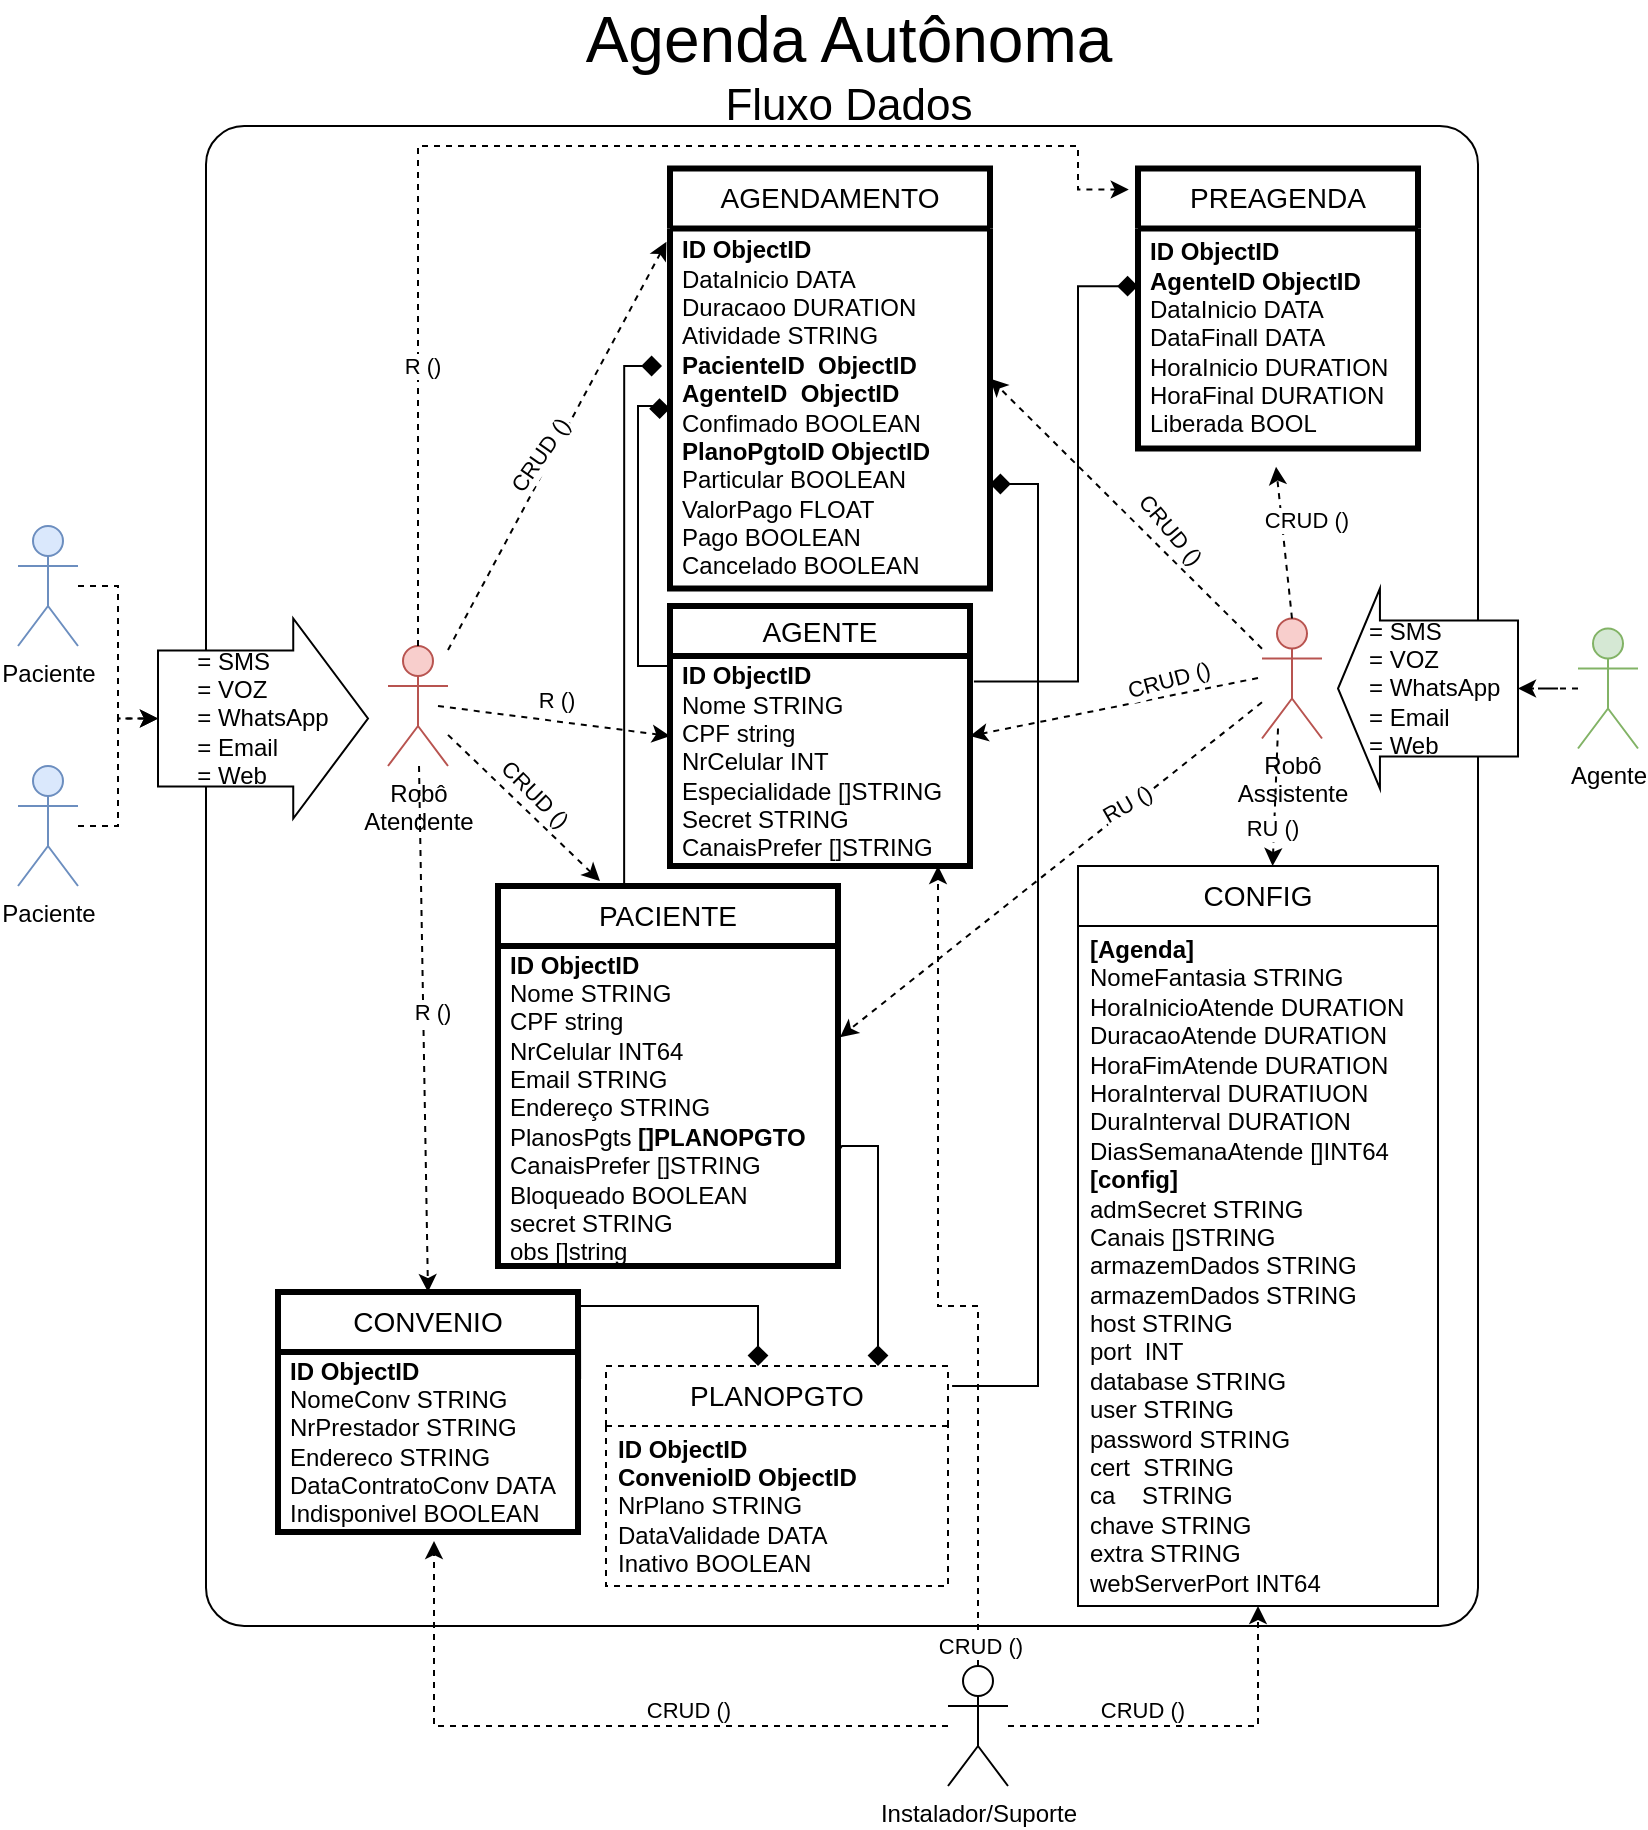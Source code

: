 <mxfile version="22.1.21" type="github" pages="2">
  <diagram name="Página-1" id="RvI4aXW_b_MmsLsYXffE">
    <mxGraphModel dx="954" dy="1819" grid="1" gridSize="10" guides="1" tooltips="1" connect="1" arrows="1" fold="1" page="1" pageScale="1" pageWidth="827" pageHeight="1169" math="0" shadow="0">
      <root>
        <mxCell id="0" />
        <mxCell id="1" parent="0" />
        <mxCell id="ttyMI5n3wmWFBCh5jmVv-16" value="" style="rounded=1;whiteSpace=wrap;html=1;arcSize=3;" parent="1" vertex="1">
          <mxGeometry x="104" y="-130" width="636" height="750" as="geometry" />
        </mxCell>
        <mxCell id="ttyMI5n3wmWFBCh5jmVv-18" style="edgeStyle=orthogonalEdgeStyle;rounded=0;orthogonalLoop=1;jettySize=auto;html=1;entryX=0;entryY=0.5;entryDx=0;entryDy=0;entryPerimeter=0;dashed=1;" parent="1" source="ttyMI5n3wmWFBCh5jmVv-1" target="ttyMI5n3wmWFBCh5jmVv-32" edge="1">
          <mxGeometry relative="1" as="geometry" />
        </mxCell>
        <mxCell id="ttyMI5n3wmWFBCh5jmVv-1" value="Paciente" style="shape=umlActor;verticalLabelPosition=bottom;verticalAlign=top;html=1;outlineConnect=0;fillColor=#dae8fc;strokeColor=#6c8ebf;" parent="1" vertex="1">
          <mxGeometry x="10" y="70" width="30" height="60" as="geometry" />
        </mxCell>
        <mxCell id="ttyMI5n3wmWFBCh5jmVv-40" style="edgeStyle=orthogonalEdgeStyle;rounded=0;orthogonalLoop=1;jettySize=auto;html=1;entryX=0;entryY=0.5;entryDx=0;entryDy=0;entryPerimeter=0;dashed=1;" parent="1" source="ttyMI5n3wmWFBCh5jmVv-2" target="ttyMI5n3wmWFBCh5jmVv-43" edge="1">
          <mxGeometry relative="1" as="geometry" />
        </mxCell>
        <mxCell id="ttyMI5n3wmWFBCh5jmVv-2" value="Agente" style="shape=umlActor;verticalLabelPosition=bottom;verticalAlign=top;html=1;outlineConnect=0;fillColor=#d5e8d4;strokeColor=#82b366;" parent="1" vertex="1">
          <mxGeometry x="790" y="121.25" width="30" height="60" as="geometry" />
        </mxCell>
        <mxCell id="ttyMI5n3wmWFBCh5jmVv-5" value="Paciente" style="shape=umlActor;verticalLabelPosition=bottom;verticalAlign=top;html=1;outlineConnect=0;fillColor=#dae8fc;strokeColor=#6c8ebf;" parent="1" vertex="1">
          <mxGeometry x="10" y="190" width="30" height="60" as="geometry" />
        </mxCell>
        <mxCell id="ttyMI5n3wmWFBCh5jmVv-20" value="" style="endArrow=classic;html=1;rounded=0;entryX=-0.011;entryY=0.037;entryDx=0;entryDy=0;dashed=1;entryPerimeter=0;" parent="1" source="ttyMI5n3wmWFBCh5jmVv-30" target="ttyMI5n3wmWFBCh5jmVv-13" edge="1">
          <mxGeometry width="50" height="50" relative="1" as="geometry">
            <mxPoint x="290" y="150" as="sourcePoint" />
            <mxPoint x="210" y="110" as="targetPoint" />
          </mxGeometry>
        </mxCell>
        <mxCell id="ttyMI5n3wmWFBCh5jmVv-21" value="CRUD ()" style="edgeLabel;html=1;align=center;verticalAlign=middle;resizable=0;points=[];rotation=-55;" parent="ttyMI5n3wmWFBCh5jmVv-20" vertex="1" connectable="0">
          <mxGeometry x="-0.265" y="2" relative="1" as="geometry">
            <mxPoint x="7" y="-21" as="offset" />
          </mxGeometry>
        </mxCell>
        <mxCell id="ttyMI5n3wmWFBCh5jmVv-23" value="&lt;font style=&quot;font-size: 14px;&quot;&gt;PACIENTE&lt;/font&gt;" style="swimlane;fontStyle=0;childLayout=stackLayout;horizontal=1;startSize=30;horizontalStack=0;resizeParent=1;resizeParentMax=0;resizeLast=0;collapsible=1;marginBottom=0;whiteSpace=wrap;html=1;strokeWidth=3;" parent="1" vertex="1">
          <mxGeometry x="250" y="250" width="170" height="190" as="geometry">
            <mxRectangle x="244" y="270" width="90" height="30" as="alternateBounds" />
          </mxGeometry>
        </mxCell>
        <mxCell id="ttyMI5n3wmWFBCh5jmVv-24" value="&lt;b style=&quot;border-color: var(--border-color);&quot;&gt;ID ObjectID&lt;br style=&quot;border-color: var(--border-color);&quot;&gt;&lt;/b&gt;Nome STRING&lt;br&gt;CPF string&lt;br&gt;NrCelular INT64&lt;br&gt;Email STRING&lt;br&gt;Endereço STRING&lt;br&gt;PlanosPgts&amp;nbsp;&lt;b&gt;[]PLANOPGTO&lt;/b&gt;&lt;br&gt;CanaisPrefer []STRING&lt;br&gt;Bloqueado BOOLEAN&lt;br&gt;secret STRING&lt;br&gt;obs []string" style="text;strokeColor=none;fillColor=none;align=left;verticalAlign=middle;spacingLeft=4;spacingRight=4;overflow=hidden;points=[[0,0.5],[1,0.5]];portConstraint=eastwest;rotatable=0;whiteSpace=wrap;html=1;" parent="ttyMI5n3wmWFBCh5jmVv-23" vertex="1">
          <mxGeometry y="30" width="170" height="160" as="geometry" />
        </mxCell>
        <mxCell id="ttyMI5n3wmWFBCh5jmVv-27" value="" style="endArrow=classic;html=1;rounded=0;entryX=0.3;entryY=-0.013;entryDx=0;entryDy=0;dashed=1;entryPerimeter=0;" parent="1" source="ttyMI5n3wmWFBCh5jmVv-30" target="ttyMI5n3wmWFBCh5jmVv-23" edge="1">
          <mxGeometry width="50" height="50" relative="1" as="geometry">
            <mxPoint x="290" y="160" as="sourcePoint" />
            <mxPoint x="364" y="115" as="targetPoint" />
          </mxGeometry>
        </mxCell>
        <mxCell id="ttyMI5n3wmWFBCh5jmVv-28" value="CRUD ()" style="edgeLabel;html=1;align=center;verticalAlign=middle;resizable=0;points=[];rotation=45;fontSize=11;" parent="ttyMI5n3wmWFBCh5jmVv-27" vertex="1" connectable="0">
          <mxGeometry x="-0.265" y="2" relative="1" as="geometry">
            <mxPoint x="14" y="4" as="offset" />
          </mxGeometry>
        </mxCell>
        <mxCell id="ttyMI5n3wmWFBCh5jmVv-57" style="edgeStyle=orthogonalEdgeStyle;rounded=0;orthogonalLoop=1;jettySize=auto;html=1;entryX=0.5;entryY=1;entryDx=0;entryDy=0;dashed=1;" parent="1" source="ttyMI5n3wmWFBCh5jmVv-29" target="ttyMI5n3wmWFBCh5jmVv-53" edge="1">
          <mxGeometry relative="1" as="geometry" />
        </mxCell>
        <mxCell id="OqHoCiCi8qd6q0KAxtsT-16" value="CRUD ()" style="edgeLabel;html=1;align=center;verticalAlign=middle;resizable=0;points=[];" parent="ttyMI5n3wmWFBCh5jmVv-57" vertex="1" connectable="0">
          <mxGeometry x="-0.281" y="1" relative="1" as="geometry">
            <mxPoint y="-7" as="offset" />
          </mxGeometry>
        </mxCell>
        <mxCell id="ttyMI5n3wmWFBCh5jmVv-29" value="Instalador/Suporte" style="shape=umlActor;verticalLabelPosition=bottom;verticalAlign=top;html=1;outlineConnect=0;" parent="1" vertex="1">
          <mxGeometry x="475" y="640" width="30" height="60" as="geometry" />
        </mxCell>
        <mxCell id="ttyMI5n3wmWFBCh5jmVv-30" value="Robô&lt;br&gt;Atendente" style="shape=umlActor;verticalLabelPosition=bottom;verticalAlign=top;html=1;outlineConnect=0;fillColor=#f8cecc;strokeColor=#b85450;" parent="1" vertex="1">
          <mxGeometry x="195" y="130" width="30" height="60" as="geometry" />
        </mxCell>
        <mxCell id="ttyMI5n3wmWFBCh5jmVv-32" value="&lt;div style=&quot;text-align: left;&quot;&gt;&lt;span style=&quot;background-color: initial;&quot;&gt;= SMS&lt;/span&gt;&lt;/div&gt;&lt;div style=&quot;text-align: left;&quot;&gt;&lt;span style=&quot;background-color: initial;&quot;&gt;= VOZ&lt;/span&gt;&lt;/div&gt;&lt;div style=&quot;text-align: left;&quot;&gt;&lt;span style=&quot;background-color: initial;&quot;&gt;= WhatsApp&lt;/span&gt;&lt;/div&gt;&lt;div style=&quot;text-align: left;&quot;&gt;&lt;span style=&quot;background-color: initial;&quot;&gt;= Email&lt;/span&gt;&lt;/div&gt;&lt;div style=&quot;text-align: left;&quot;&gt;&lt;span style=&quot;background-color: initial;&quot;&gt;= Web&lt;/span&gt;&lt;/div&gt;" style="shape=singleArrow;whiteSpace=wrap;html=1;arrowWidth=0.68;arrowSize=0.356;" parent="1" vertex="1">
          <mxGeometry x="80" y="116.25" width="105" height="100" as="geometry" />
        </mxCell>
        <mxCell id="ttyMI5n3wmWFBCh5jmVv-33" value="&lt;font style=&quot;font-size: 14px;&quot;&gt;AGENTE&lt;/font&gt;" style="swimlane;fontStyle=0;childLayout=stackLayout;horizontal=1;startSize=25;horizontalStack=0;resizeParent=1;resizeParentMax=0;resizeLast=0;collapsible=1;marginBottom=0;whiteSpace=wrap;html=1;strokeWidth=3;" parent="1" vertex="1">
          <mxGeometry x="336" y="110" width="150" height="130" as="geometry">
            <mxRectangle x="350" y="95" width="80" height="30" as="alternateBounds" />
          </mxGeometry>
        </mxCell>
        <mxCell id="ttyMI5n3wmWFBCh5jmVv-34" value="&lt;b style=&quot;border-color: var(--border-color);&quot;&gt;ID ObjectID&lt;br style=&quot;border-color: var(--border-color);&quot;&gt;&lt;/b&gt;Nome STRING&lt;br&gt;CPF string&lt;br&gt;NrCelular INT&lt;br&gt;Especialidade []STRING&lt;br&gt;Secret STRING&lt;br&gt;CanaisPrefer []STRING" style="text;strokeColor=none;fillColor=none;align=left;verticalAlign=middle;spacingLeft=4;spacingRight=4;overflow=hidden;points=[[0,0.5],[1,0.5]];portConstraint=eastwest;rotatable=0;whiteSpace=wrap;html=1;strokeWidth=3;" parent="ttyMI5n3wmWFBCh5jmVv-33" vertex="1">
          <mxGeometry y="25" width="150" height="105" as="geometry" />
        </mxCell>
        <mxCell id="ttyMI5n3wmWFBCh5jmVv-39" value="Robô&lt;br&gt;Assistente" style="shape=umlActor;verticalLabelPosition=bottom;verticalAlign=top;html=1;outlineConnect=0;fillColor=#f8cecc;strokeColor=#b85450;" parent="1" vertex="1">
          <mxGeometry x="632" y="116.25" width="30" height="60" as="geometry" />
        </mxCell>
        <mxCell id="ttyMI5n3wmWFBCh5jmVv-43" value="&lt;div style=&quot;border-color: var(--border-color); text-align: left;&quot;&gt;&amp;nbsp; = SMS&lt;/div&gt;&lt;div style=&quot;border-color: var(--border-color); text-align: left;&quot;&gt;&lt;span style=&quot;border-color: var(--border-color); background-color: initial;&quot;&gt;&amp;nbsp; = VOZ&lt;/span&gt;&lt;/div&gt;&lt;div style=&quot;border-color: var(--border-color); text-align: left;&quot;&gt;&lt;span style=&quot;border-color: var(--border-color); background-color: initial;&quot;&gt;&amp;nbsp; = WhatsApp&lt;/span&gt;&lt;/div&gt;&lt;div style=&quot;border-color: var(--border-color); text-align: left;&quot;&gt;&lt;span style=&quot;border-color: var(--border-color); background-color: initial;&quot;&gt;&amp;nbsp; = Email&lt;/span&gt;&lt;/div&gt;&lt;div style=&quot;border-color: var(--border-color); text-align: left;&quot;&gt;&lt;span style=&quot;border-color: var(--border-color); background-color: initial;&quot;&gt;&amp;nbsp; = Web&lt;/span&gt;&lt;/div&gt;" style="shape=singleArrow;direction=west;whiteSpace=wrap;html=1;arrowWidth=0.68;arrowSize=0.233;" parent="1" vertex="1">
          <mxGeometry x="670" y="101.25" width="90" height="100" as="geometry" />
        </mxCell>
        <mxCell id="ttyMI5n3wmWFBCh5jmVv-45" value="" style="endArrow=classic;html=1;rounded=0;entryX=0;entryY=0.5;entryDx=0;entryDy=0;dashed=1;" parent="1" target="ttyMI5n3wmWFBCh5jmVv-33" edge="1">
          <mxGeometry width="50" height="50" relative="1" as="geometry">
            <mxPoint x="220" y="160" as="sourcePoint" />
            <mxPoint x="425" y="155" as="targetPoint" />
          </mxGeometry>
        </mxCell>
        <mxCell id="ttyMI5n3wmWFBCh5jmVv-46" value="R ()" style="edgeLabel;html=1;align=center;verticalAlign=middle;resizable=0;points=[];rotation=0;" parent="ttyMI5n3wmWFBCh5jmVv-45" vertex="1" connectable="0">
          <mxGeometry x="-0.265" y="2" relative="1" as="geometry">
            <mxPoint x="16" y="-7" as="offset" />
          </mxGeometry>
        </mxCell>
        <mxCell id="ttyMI5n3wmWFBCh5jmVv-47" value="" style="endArrow=classic;html=1;rounded=0;dashed=1;entryX=1.006;entryY=0.285;entryDx=0;entryDy=0;entryPerimeter=0;" parent="1" source="ttyMI5n3wmWFBCh5jmVv-39" target="ttyMI5n3wmWFBCh5jmVv-24" edge="1">
          <mxGeometry width="50" height="50" relative="1" as="geometry">
            <mxPoint x="260" y="155" as="sourcePoint" />
            <mxPoint x="690" y="520" as="targetPoint" />
          </mxGeometry>
        </mxCell>
        <mxCell id="ttyMI5n3wmWFBCh5jmVv-63" value="RU ()" style="edgeLabel;html=1;align=center;verticalAlign=middle;resizable=0;points=[];rotation=-30;" parent="ttyMI5n3wmWFBCh5jmVv-47" vertex="1" connectable="0">
          <mxGeometry x="0.331" y="1" relative="1" as="geometry">
            <mxPoint x="72" y="-62" as="offset" />
          </mxGeometry>
        </mxCell>
        <mxCell id="ttyMI5n3wmWFBCh5jmVv-49" value="" style="endArrow=classic;html=1;rounded=0;entryX=1;entryY=0.5;entryDx=0;entryDy=0;dashed=1;" parent="1" target="ttyMI5n3wmWFBCh5jmVv-33" edge="1">
          <mxGeometry width="50" height="50" relative="1" as="geometry">
            <mxPoint x="630" y="146" as="sourcePoint" />
            <mxPoint x="515" y="155" as="targetPoint" />
          </mxGeometry>
        </mxCell>
        <mxCell id="ttyMI5n3wmWFBCh5jmVv-50" value="&lt;font style=&quot;font-size: 11px;&quot;&gt;CRUD ()&lt;/font&gt;" style="edgeLabel;html=1;align=center;verticalAlign=middle;resizable=0;points=[];rotation=-15;" parent="ttyMI5n3wmWFBCh5jmVv-49" vertex="1" connectable="0">
          <mxGeometry x="-0.265" y="2" relative="1" as="geometry">
            <mxPoint x="7" y="-12" as="offset" />
          </mxGeometry>
        </mxCell>
        <mxCell id="ttyMI5n3wmWFBCh5jmVv-51" value="" style="endArrow=classic;html=1;rounded=0;entryX=1;entryY=0.5;entryDx=0;entryDy=0;dashed=1;" parent="1" source="ttyMI5n3wmWFBCh5jmVv-39" target="ttyMI5n3wmWFBCh5jmVv-12" edge="1">
          <mxGeometry width="50" height="50" relative="1" as="geometry">
            <mxPoint x="260" y="150" as="sourcePoint" />
            <mxPoint x="410" y="95" as="targetPoint" />
          </mxGeometry>
        </mxCell>
        <mxCell id="ttyMI5n3wmWFBCh5jmVv-52" value="CRUD ()" style="edgeLabel;html=1;align=center;verticalAlign=middle;resizable=0;points=[];rotation=50;" parent="ttyMI5n3wmWFBCh5jmVv-51" vertex="1" connectable="0">
          <mxGeometry x="-0.265" y="2" relative="1" as="geometry">
            <mxPoint x="5" y="-12" as="offset" />
          </mxGeometry>
        </mxCell>
        <mxCell id="ttyMI5n3wmWFBCh5jmVv-53" value="&lt;font style=&quot;font-size: 14px;&quot;&gt;CONFIG&lt;/font&gt;" style="swimlane;fontStyle=0;childLayout=stackLayout;horizontal=1;startSize=30;horizontalStack=0;resizeParent=1;resizeParentMax=0;resizeLast=0;collapsible=1;marginBottom=0;whiteSpace=wrap;html=1;" parent="1" vertex="1">
          <mxGeometry x="540" y="240" width="180" height="370" as="geometry">
            <mxRectangle x="520" y="250" width="140" height="30" as="alternateBounds" />
          </mxGeometry>
        </mxCell>
        <mxCell id="ttyMI5n3wmWFBCh5jmVv-54" value="&lt;b&gt;[Agenda]&lt;br&gt;&lt;/b&gt;NomeFantasia STRING&lt;br&gt;HoraInicioAtende DURATION&lt;br&gt;DuracaoAtende DURATION&lt;br&gt;HoraFimAtende DURATION&lt;br&gt;HoraInterval DURATIUON&lt;br&gt;DuraInterval DURATION&lt;br&gt;DiasSemanaAtende []INT64&lt;br&gt;&lt;b&gt;[config]&lt;br&gt;&lt;/b&gt;admSecret STRING&lt;br&gt;Canais []STRING&lt;br&gt;armazemDados STRING&lt;br&gt;&lt;div&gt;armazemDados STRING&lt;/div&gt;&lt;div&gt;host STRING&lt;/div&gt;&lt;div&gt;port&amp;nbsp; INT&lt;/div&gt;&lt;div&gt;database STRING&lt;/div&gt;&lt;div&gt;user STRING&lt;/div&gt;&lt;div&gt;password STRING&lt;/div&gt;&lt;div&gt;cert&amp;nbsp; STRING&lt;/div&gt;&lt;div&gt;ca&amp;nbsp; &amp;nbsp; STRING&lt;/div&gt;&lt;div&gt;chave STRING&lt;/div&gt;&lt;div&gt;extra STRING&lt;/div&gt;&lt;div&gt;webServerPort INT64&lt;/div&gt;" style="text;strokeColor=none;fillColor=none;align=left;verticalAlign=middle;spacingLeft=4;spacingRight=4;overflow=hidden;points=[[0,0.5],[1,0.5]];portConstraint=eastwest;rotatable=0;whiteSpace=wrap;html=1;" parent="ttyMI5n3wmWFBCh5jmVv-53" vertex="1">
          <mxGeometry y="30" width="180" height="340" as="geometry" />
        </mxCell>
        <mxCell id="ttyMI5n3wmWFBCh5jmVv-68" style="edgeStyle=orthogonalEdgeStyle;rounded=0;orthogonalLoop=1;jettySize=auto;html=1;entryX=0;entryY=0.5;entryDx=0;entryDy=0;entryPerimeter=0;dashed=1;" parent="1" source="ttyMI5n3wmWFBCh5jmVv-5" target="ttyMI5n3wmWFBCh5jmVv-32" edge="1">
          <mxGeometry relative="1" as="geometry" />
        </mxCell>
        <mxCell id="ttyMI5n3wmWFBCh5jmVv-79" value="&lt;font style=&quot;font-size: 14px;&quot;&gt;PLANOPGTO&lt;/font&gt;" style="swimlane;fontStyle=0;childLayout=stackLayout;horizontal=1;startSize=30;horizontalStack=0;resizeParent=1;resizeParentMax=0;resizeLast=0;collapsible=1;marginBottom=0;whiteSpace=wrap;html=1;dashed=1;" parent="1" vertex="1">
          <mxGeometry x="304" y="490" width="171" height="110" as="geometry">
            <mxRectangle x="110" y="320" width="120" height="30" as="alternateBounds" />
          </mxGeometry>
        </mxCell>
        <mxCell id="ttyMI5n3wmWFBCh5jmVv-80" value="&lt;b style=&quot;border-color: var(--border-color);&quot;&gt;ID ObjectID&lt;br style=&quot;border-color: var(--border-color);&quot;&gt;&lt;/b&gt;&lt;b&gt;ConvenioID&amp;nbsp;&lt;/b&gt;&lt;b style=&quot;border-color: var(--border-color);&quot;&gt;ObjectID&lt;/b&gt;&lt;b&gt;&lt;br&gt;&lt;/b&gt;NrPlano STRING&lt;br&gt;DataValidade DATA&lt;br&gt;Inativo BOOLEAN" style="text;strokeColor=none;fillColor=none;align=left;verticalAlign=middle;spacingLeft=4;spacingRight=4;overflow=hidden;points=[[0,0.5],[1,0.5]];portConstraint=eastwest;rotatable=0;whiteSpace=wrap;html=1;" parent="ttyMI5n3wmWFBCh5jmVv-79" vertex="1">
          <mxGeometry y="30" width="171" height="80" as="geometry" />
        </mxCell>
        <mxCell id="ttyMI5n3wmWFBCh5jmVv-88" style="edgeStyle=orthogonalEdgeStyle;rounded=0;orthogonalLoop=1;jettySize=auto;html=1;endArrow=none;endFill=0;endSize=8;startArrow=diamond;startFill=1;startSize=8;exitX=0;exitY=0.5;exitDx=0;exitDy=0;" parent="1" source="ttyMI5n3wmWFBCh5jmVv-13" target="ttyMI5n3wmWFBCh5jmVv-33" edge="1">
          <mxGeometry relative="1" as="geometry">
            <Array as="points">
              <mxPoint x="330" y="11" />
              <mxPoint x="330" y="10" />
              <mxPoint x="320" y="10" />
              <mxPoint x="320" y="140" />
            </Array>
            <mxPoint x="330" as="sourcePoint" />
          </mxGeometry>
        </mxCell>
        <mxCell id="ttyMI5n3wmWFBCh5jmVv-96" style="edgeStyle=orthogonalEdgeStyle;rounded=0;orthogonalLoop=1;jettySize=auto;html=1;dashed=1;exitX=0.5;exitY=0;exitDx=0;exitDy=0;exitPerimeter=0;" parent="1" source="ttyMI5n3wmWFBCh5jmVv-29" edge="1">
          <mxGeometry relative="1" as="geometry">
            <mxPoint x="470" y="240" as="targetPoint" />
            <Array as="points">
              <mxPoint x="490" y="640" />
              <mxPoint x="490" y="460" />
              <mxPoint x="470" y="460" />
            </Array>
          </mxGeometry>
        </mxCell>
        <mxCell id="ttyMI5n3wmWFBCh5jmVv-97" value="CRUD ()" style="edgeLabel;html=1;align=center;verticalAlign=middle;resizable=0;points=[];" parent="ttyMI5n3wmWFBCh5jmVv-96" vertex="1" connectable="0">
          <mxGeometry x="-0.811" y="-2" relative="1" as="geometry">
            <mxPoint x="-1" y="29" as="offset" />
          </mxGeometry>
        </mxCell>
        <mxCell id="ttyMI5n3wmWFBCh5jmVv-98" value="&lt;font style=&quot;&quot;&gt;&lt;span style=&quot;font-size: 32px;&quot;&gt;Agenda Autônoma&lt;/span&gt;&lt;br&gt;&lt;font style=&quot;font-size: 22px;&quot;&gt;Fluxo Dados&lt;/font&gt;&lt;br&gt;&lt;/font&gt;" style="text;html=1;strokeColor=none;fillColor=none;align=center;verticalAlign=middle;whiteSpace=wrap;rounded=0;" parent="1" vertex="1">
          <mxGeometry x="277.5" y="-190" width="295" height="60" as="geometry" />
        </mxCell>
        <mxCell id="oHQgxO5rTHqYBSSi9ZZQ-2" style="edgeStyle=orthogonalEdgeStyle;rounded=0;orthogonalLoop=1;jettySize=auto;html=1;endArrow=none;endFill=0;endSize=8;startSize=8;startArrow=diamond;startFill=1;entryX=0.371;entryY=0;entryDx=0;entryDy=0;entryPerimeter=0;exitX=-0.025;exitY=0.382;exitDx=0;exitDy=0;exitPerimeter=0;" parent="1" source="ttyMI5n3wmWFBCh5jmVv-13" target="ttyMI5n3wmWFBCh5jmVv-23" edge="1">
          <mxGeometry relative="1" as="geometry">
            <mxPoint x="344" as="sourcePoint" />
            <mxPoint x="310" y="240" as="targetPoint" />
            <Array as="points">
              <mxPoint x="313" y="-10" />
            </Array>
          </mxGeometry>
        </mxCell>
        <mxCell id="oHQgxO5rTHqYBSSi9ZZQ-5" value="" style="endArrow=classic;html=1;rounded=0;dashed=1;exitX=0.267;exitY=0.917;exitDx=0;exitDy=0;exitPerimeter=0;" parent="1" source="ttyMI5n3wmWFBCh5jmVv-39" target="ttyMI5n3wmWFBCh5jmVv-53" edge="1">
          <mxGeometry width="50" height="50" relative="1" as="geometry">
            <mxPoint x="642" y="165" as="sourcePoint" />
            <mxPoint x="419" y="314" as="targetPoint" />
          </mxGeometry>
        </mxCell>
        <mxCell id="oHQgxO5rTHqYBSSi9ZZQ-6" value="RU ()" style="edgeLabel;html=1;align=center;verticalAlign=middle;resizable=0;points=[];rotation=0;" parent="oHQgxO5rTHqYBSSi9ZZQ-5" vertex="1" connectable="0">
          <mxGeometry x="0.331" y="1" relative="1" as="geometry">
            <mxPoint x="-2" y="3" as="offset" />
          </mxGeometry>
        </mxCell>
        <mxCell id="OqHoCiCi8qd6q0KAxtsT-1" value="&lt;font style=&quot;font-size: 14px;&quot;&gt;PREAGENDA&lt;/font&gt;" style="swimlane;fontStyle=0;childLayout=stackLayout;horizontal=1;startSize=30;horizontalStack=0;resizeParent=1;resizeParentMax=0;resizeLast=0;collapsible=1;marginBottom=0;whiteSpace=wrap;html=1;strokeWidth=3;" parent="1" vertex="1">
          <mxGeometry x="570" y="-108.75" width="140" height="140" as="geometry" />
        </mxCell>
        <mxCell id="OqHoCiCi8qd6q0KAxtsT-2" value="&lt;b&gt;ID ObjectID&lt;br&gt;AgenteID&amp;nbsp;&lt;/b&gt;&lt;b style=&quot;border-color: var(--border-color);&quot;&gt;ObjectID&lt;/b&gt;&lt;b&gt;&lt;br&gt;&lt;/b&gt;DataInicio DATA&lt;br&gt;DataFinall DATA&lt;br&gt;HoraInicio DURATION&lt;br&gt;HoraFinal DURATION&lt;br&gt;Liberada BOOL" style="text;strokeColor=none;fillColor=none;align=left;verticalAlign=middle;spacingLeft=4;spacingRight=4;overflow=hidden;points=[[0,0.5],[1,0.5]];portConstraint=eastwest;rotatable=0;whiteSpace=wrap;html=1;" parent="OqHoCiCi8qd6q0KAxtsT-1" vertex="1">
          <mxGeometry y="30" width="140" height="110" as="geometry" />
        </mxCell>
        <mxCell id="OqHoCiCi8qd6q0KAxtsT-6" value="" style="endArrow=classic;html=1;rounded=0;entryX=0.493;entryY=1.083;entryDx=0;entryDy=0;dashed=1;entryPerimeter=0;exitX=0.5;exitY=0;exitDx=0;exitDy=0;exitPerimeter=0;" parent="1" source="ttyMI5n3wmWFBCh5jmVv-39" target="OqHoCiCi8qd6q0KAxtsT-2" edge="1">
          <mxGeometry width="50" height="50" relative="1" as="geometry">
            <mxPoint x="642" y="138" as="sourcePoint" />
            <mxPoint x="528" y="9" as="targetPoint" />
          </mxGeometry>
        </mxCell>
        <mxCell id="OqHoCiCi8qd6q0KAxtsT-7" value="CRUD ()" style="edgeLabel;html=1;align=center;verticalAlign=middle;resizable=0;points=[];rotation=0;" parent="OqHoCiCi8qd6q0KAxtsT-6" vertex="1" connectable="0">
          <mxGeometry x="-0.265" y="2" relative="1" as="geometry">
            <mxPoint x="12" y="-22" as="offset" />
          </mxGeometry>
        </mxCell>
        <mxCell id="OqHoCiCi8qd6q0KAxtsT-9" style="edgeStyle=orthogonalEdgeStyle;rounded=0;orthogonalLoop=1;jettySize=auto;html=1;dashed=1;entryX=-0.033;entryY=0.075;entryDx=0;entryDy=0;entryPerimeter=0;exitX=0.5;exitY=0;exitDx=0;exitDy=0;exitPerimeter=0;" parent="1" source="ttyMI5n3wmWFBCh5jmVv-30" target="OqHoCiCi8qd6q0KAxtsT-1" edge="1">
          <mxGeometry relative="1" as="geometry">
            <mxPoint x="549" y="-80" as="targetPoint" />
            <Array as="points">
              <mxPoint x="210" y="-120" />
              <mxPoint x="540" y="-120" />
              <mxPoint x="540" y="-98" />
            </Array>
          </mxGeometry>
        </mxCell>
        <mxCell id="ybUE2s-7sb414eR273xY-3" value="R ()" style="edgeLabel;html=1;align=center;verticalAlign=middle;resizable=0;points=[];" parent="OqHoCiCi8qd6q0KAxtsT-9" vertex="1" connectable="0">
          <mxGeometry x="-0.552" y="-2" relative="1" as="geometry">
            <mxPoint as="offset" />
          </mxGeometry>
        </mxCell>
        <mxCell id="OqHoCiCi8qd6q0KAxtsT-11" value="" style="endArrow=classic;html=1;rounded=0;entryX=0.5;entryY=0;entryDx=0;entryDy=0;dashed=1;" parent="1" source="ttyMI5n3wmWFBCh5jmVv-30" target="OqHoCiCi8qd6q0KAxtsT-21" edge="1">
          <mxGeometry width="50" height="50" relative="1" as="geometry">
            <mxPoint x="170" y="233" as="sourcePoint" />
            <mxPoint x="303" y="248" as="targetPoint" />
          </mxGeometry>
        </mxCell>
        <mxCell id="OqHoCiCi8qd6q0KAxtsT-12" value="R ()" style="edgeLabel;html=1;align=center;verticalAlign=middle;resizable=0;points=[];rotation=0;" parent="OqHoCiCi8qd6q0KAxtsT-11" vertex="1" connectable="0">
          <mxGeometry x="-0.265" y="2" relative="1" as="geometry">
            <mxPoint x="3" y="26" as="offset" />
          </mxGeometry>
        </mxCell>
        <mxCell id="OqHoCiCi8qd6q0KAxtsT-13" style="edgeStyle=orthogonalEdgeStyle;rounded=0;orthogonalLoop=1;jettySize=auto;html=1;entryX=0.52;entryY=1.05;entryDx=0;entryDy=0;entryPerimeter=0;dashed=1;" parent="1" source="ttyMI5n3wmWFBCh5jmVv-29" target="OqHoCiCi8qd6q0KAxtsT-22" edge="1">
          <mxGeometry relative="1" as="geometry">
            <mxPoint x="160" y="400" as="targetPoint" />
            <Array as="points">
              <mxPoint x="218" y="670" />
            </Array>
          </mxGeometry>
        </mxCell>
        <mxCell id="OqHoCiCi8qd6q0KAxtsT-14" value="CRUD ()" style="edgeLabel;html=1;align=center;verticalAlign=middle;resizable=0;points=[];" parent="OqHoCiCi8qd6q0KAxtsT-13" vertex="1" connectable="0">
          <mxGeometry x="-0.255" y="-1" relative="1" as="geometry">
            <mxPoint y="-7" as="offset" />
          </mxGeometry>
        </mxCell>
        <mxCell id="OqHoCiCi8qd6q0KAxtsT-21" value="&lt;font style=&quot;font-size: 14px;&quot;&gt;CONVENIO&lt;/font&gt;" style="swimlane;fontStyle=0;childLayout=stackLayout;horizontal=1;startSize=30;horizontalStack=0;resizeParent=1;resizeParentMax=0;resizeLast=0;collapsible=1;marginBottom=0;whiteSpace=wrap;html=1;strokeWidth=3;" parent="1" vertex="1">
          <mxGeometry x="140" y="453" width="150" height="120" as="geometry" />
        </mxCell>
        <mxCell id="OqHoCiCi8qd6q0KAxtsT-22" value="&lt;b&gt;ID ObjectID&lt;br&gt;&lt;/b&gt;NomeConv STRING&lt;br&gt;NrPrestador STRING&lt;br&gt;Endereco STRING&lt;br&gt;DataContratoConv DATA&lt;br&gt;Indisponivel BOOLEAN" style="text;strokeColor=none;fillColor=none;align=left;verticalAlign=middle;spacingLeft=4;spacingRight=4;overflow=hidden;points=[[0,0.5],[1,0.5]];portConstraint=eastwest;rotatable=0;whiteSpace=wrap;html=1;" parent="OqHoCiCi8qd6q0KAxtsT-21" vertex="1">
          <mxGeometry y="30" width="150" height="90" as="geometry" />
        </mxCell>
        <mxCell id="OqHoCiCi8qd6q0KAxtsT-30" style="edgeStyle=orthogonalEdgeStyle;rounded=0;orthogonalLoop=1;jettySize=auto;html=1;exitX=1.006;exitY=0.633;exitDx=0;exitDy=0;exitPerimeter=0;endArrow=diamond;endFill=1;endSize=8;startArrow=none;startFill=0;startSize=8;" parent="1" source="ttyMI5n3wmWFBCh5jmVv-24" target="ttyMI5n3wmWFBCh5jmVv-79" edge="1">
          <mxGeometry relative="1" as="geometry">
            <mxPoint x="225" y="360" as="targetPoint" />
            <Array as="points">
              <mxPoint x="422" y="380" />
              <mxPoint x="440" y="380" />
            </Array>
          </mxGeometry>
        </mxCell>
        <mxCell id="OqHoCiCi8qd6q0KAxtsT-31" style="edgeStyle=orthogonalEdgeStyle;rounded=0;orthogonalLoop=1;jettySize=auto;html=1;entryX=1.007;entryY=0.15;entryDx=0;entryDy=0;entryPerimeter=0;endArrow=none;endFill=0;endSize=8;startArrow=diamond;startFill=1;startSize=8;" parent="1" source="ttyMI5n3wmWFBCh5jmVv-79" target="OqHoCiCi8qd6q0KAxtsT-22" edge="1">
          <mxGeometry relative="1" as="geometry">
            <Array as="points">
              <mxPoint x="380" y="460" />
              <mxPoint x="291" y="460" />
            </Array>
          </mxGeometry>
        </mxCell>
        <mxCell id="uEIRc6HmcpmgjA7vwxGk-1" style="edgeStyle=orthogonalEdgeStyle;rounded=0;orthogonalLoop=1;jettySize=auto;html=1;entryX=1.013;entryY=0.122;entryDx=0;entryDy=0;entryPerimeter=0;endArrow=none;endFill=0;strokeWidth=1;endSize=8;startArrow=diamond;startFill=1;targetPerimeterSpacing=0;sourcePerimeterSpacing=0;startSize=8;exitX=0;exitY=0.262;exitDx=0;exitDy=0;exitPerimeter=0;" parent="1" source="OqHoCiCi8qd6q0KAxtsT-2" target="ttyMI5n3wmWFBCh5jmVv-34" edge="1">
          <mxGeometry relative="1" as="geometry">
            <Array as="points">
              <mxPoint x="540" y="-50" />
              <mxPoint x="540" y="148" />
            </Array>
            <mxPoint x="560" y="-50" as="sourcePoint" />
          </mxGeometry>
        </mxCell>
        <mxCell id="uEIRc6HmcpmgjA7vwxGk-4" style="edgeStyle=orthogonalEdgeStyle;rounded=0;orthogonalLoop=1;jettySize=auto;html=1;endSize=8;startSize=8;endArrow=diamond;endFill=1;exitX=1.012;exitY=0.091;exitDx=0;exitDy=0;exitPerimeter=0;" parent="1" source="ttyMI5n3wmWFBCh5jmVv-79" target="ttyMI5n3wmWFBCh5jmVv-13" edge="1">
          <mxGeometry relative="1" as="geometry">
            <mxPoint x="474" y="550" as="sourcePoint" />
            <Array as="points">
              <mxPoint x="520" y="500" />
              <mxPoint x="520" y="49" />
            </Array>
            <mxPoint x="500" y="49" as="targetPoint" />
          </mxGeometry>
        </mxCell>
        <mxCell id="ttyMI5n3wmWFBCh5jmVv-12" value="&lt;font style=&quot;font-size: 14px;&quot;&gt;AGENDAMENTO&lt;/font&gt;" style="swimlane;fontStyle=0;childLayout=stackLayout;horizontal=1;startSize=30;horizontalStack=0;resizeParent=1;resizeParentMax=0;resizeLast=0;collapsible=1;marginBottom=0;whiteSpace=wrap;html=1;strokeWidth=3;" parent="1" vertex="1">
          <mxGeometry x="336" y="-108.75" width="160" height="210" as="geometry">
            <mxRectangle x="340" y="-70" width="120" height="30" as="alternateBounds" />
          </mxGeometry>
        </mxCell>
        <mxCell id="ttyMI5n3wmWFBCh5jmVv-13" value="&lt;b&gt;ID ObjectID&lt;/b&gt;&lt;br&gt;DataInicio DATA&lt;br style=&quot;border-color: var(--border-color); text-align: center;&quot;&gt;&lt;span style=&quot;text-align: center;&quot;&gt;Duracaoo DURATION&lt;/span&gt;&lt;br style=&quot;border-color: var(--border-color); text-align: center;&quot;&gt;&lt;span style=&quot;text-align: center;&quot;&gt;Atividade STRING&lt;/span&gt;&lt;br style=&quot;border-color: var(--border-color); text-align: center;&quot;&gt;&lt;b&gt;PacienteID&amp;nbsp;&amp;nbsp;&lt;/b&gt;&lt;b style=&quot;border-color: var(--border-color);&quot;&gt;ObjectID&lt;/b&gt;&lt;br style=&quot;border-color: var(--border-color);&quot;&gt;&lt;span style=&quot;text-align: center;&quot;&gt;&lt;b&gt;AgenteID&amp;nbsp;&amp;nbsp;&lt;/b&gt;&lt;/span&gt;&lt;b style=&quot;border-color: var(--border-color);&quot;&gt;ObjectID&lt;/b&gt;&lt;br style=&quot;border-color: var(--border-color); text-align: center;&quot;&gt;&lt;span style=&quot;text-align: center;&quot;&gt;Confimado BOOLEAN&lt;/span&gt;&lt;br&gt;&lt;b&gt;PlanoPgtoID&amp;nbsp;&lt;/b&gt;&lt;b style=&quot;border-color: var(--border-color);&quot;&gt;ObjectID&lt;br&gt;&lt;/b&gt;Particular BOOLEAN&lt;b&gt;&lt;br&gt;&lt;/b&gt;ValorPago FLOAT&lt;br&gt;Pago BOOLEAN&lt;br&gt;Cancelado BOOLEAN&lt;span style=&quot;text-align: center;&quot;&gt;&lt;br&gt;&lt;/span&gt;" style="text;strokeColor=none;fillColor=none;align=left;verticalAlign=middle;spacingLeft=4;spacingRight=4;overflow=hidden;points=[[0,0.5],[1,0.5]];portConstraint=eastwest;rotatable=0;whiteSpace=wrap;html=1;" parent="ttyMI5n3wmWFBCh5jmVv-12" vertex="1">
          <mxGeometry y="30" width="160" height="180" as="geometry" />
        </mxCell>
      </root>
    </mxGraphModel>
  </diagram>
  <diagram id="xfZqCWUEtmpg2or-IpYE" name="Página-2">
    <mxGraphModel dx="1043" dy="1826" grid="1" gridSize="10" guides="1" tooltips="1" connect="1" arrows="1" fold="1" page="1" pageScale="1" pageWidth="827" pageHeight="1169" math="0" shadow="0">
      <root>
        <mxCell id="0" />
        <mxCell id="1" parent="0" />
        <mxCell id="DImor14-sqESv2ocuiJG-1" value="" style="rounded=1;whiteSpace=wrap;html=1;arcSize=6;" vertex="1" parent="1">
          <mxGeometry x="106" y="-90" width="620" height="420" as="geometry" />
        </mxCell>
        <mxCell id="DImor14-sqESv2ocuiJG-3" value="Paciente" style="shape=umlActor;verticalLabelPosition=bottom;verticalAlign=top;html=1;outlineConnect=0;fillColor=#dae8fc;strokeColor=#6c8ebf;" vertex="1" parent="1">
          <mxGeometry x="10" y="120" width="30" height="60" as="geometry" />
        </mxCell>
        <mxCell id="DImor14-sqESv2ocuiJG-5" value="Agente" style="shape=umlActor;verticalLabelPosition=bottom;verticalAlign=top;html=1;outlineConnect=0;fillColor=#d5e8d4;strokeColor=#82b366;" vertex="1" parent="1">
          <mxGeometry x="793" y="120" width="30" height="60" as="geometry" />
        </mxCell>
        <mxCell id="DImor14-sqESv2ocuiJG-18" value="Robô&lt;br&gt;Atendente" style="shape=umlActor;verticalLabelPosition=bottom;verticalAlign=top;html=1;outlineConnect=0;fillColor=#f8cecc;strokeColor=#b85450;" vertex="1" parent="1">
          <mxGeometry x="188" y="120" width="30" height="60" as="geometry" />
        </mxCell>
        <mxCell id="DImor14-sqESv2ocuiJG-22" value="Robô&lt;br&gt;Assistente" style="shape=umlActor;verticalLabelPosition=bottom;verticalAlign=top;html=1;outlineConnect=0;fillColor=#f8cecc;strokeColor=#b85450;" vertex="1" parent="1">
          <mxGeometry x="621" y="120" width="30" height="60" as="geometry" />
        </mxCell>
        <mxCell id="DImor14-sqESv2ocuiJG-40" value="&lt;font style=&quot;&quot;&gt;&lt;span style=&quot;font-size: 32px;&quot;&gt;Agenda Autônoma&lt;/span&gt;&lt;br&gt;&lt;font style=&quot;font-size: 22px;&quot;&gt;Mensagens&lt;/font&gt;&lt;br&gt;&lt;/font&gt;" style="text;html=1;strokeColor=none;fillColor=none;align=center;verticalAlign=middle;whiteSpace=wrap;rounded=0;" vertex="1" parent="1">
          <mxGeometry x="279.5" y="-150" width="295" height="60" as="geometry" />
        </mxCell>
        <mxCell id="KB0z8uDcS_7inC11dXq5-7" style="edgeStyle=orthogonalEdgeStyle;rounded=0;orthogonalLoop=1;jettySize=auto;html=1;" edge="1" parent="1" source="KB0z8uDcS_7inC11dXq5-3" target="DImor14-sqESv2ocuiJG-18">
          <mxGeometry relative="1" as="geometry" />
        </mxCell>
        <mxCell id="KB0z8uDcS_7inC11dXq5-10" value="LerAgenda()" style="edgeLabel;html=1;align=center;verticalAlign=middle;resizable=0;points=[];" vertex="1" connectable="0" parent="KB0z8uDcS_7inC11dXq5-7">
          <mxGeometry x="-0.082" y="-2" relative="1" as="geometry">
            <mxPoint x="-1" y="-7" as="offset" />
          </mxGeometry>
        </mxCell>
        <mxCell id="KB0z8uDcS_7inC11dXq5-9" style="edgeStyle=orthogonalEdgeStyle;rounded=0;orthogonalLoop=1;jettySize=auto;html=1;" edge="1" parent="1" source="KB0z8uDcS_7inC11dXq5-3" target="DImor14-sqESv2ocuiJG-22">
          <mxGeometry relative="1" as="geometry" />
        </mxCell>
        <mxCell id="KB0z8uDcS_7inC11dXq5-13" value="LerAgenda()" style="edgeLabel;html=1;align=center;verticalAlign=middle;resizable=0;points=[];" vertex="1" connectable="0" parent="KB0z8uDcS_7inC11dXq5-9">
          <mxGeometry x="-0.065" y="-1" relative="1" as="geometry">
            <mxPoint y="-9" as="offset" />
          </mxGeometry>
        </mxCell>
        <mxCell id="KB0z8uDcS_7inC11dXq5-3" value="Agenda" style="rounded=1;whiteSpace=wrap;html=1;fontSize=14;" vertex="1" parent="1">
          <mxGeometry x="356" y="120" width="120" height="60" as="geometry" />
        </mxCell>
        <mxCell id="KB0z8uDcS_7inC11dXq5-14" value="&lt;div style=&quot;border-color: var(--border-color); text-align: left;&quot;&gt;&amp;nbsp; = SMS&lt;/div&gt;&lt;div style=&quot;border-color: var(--border-color); text-align: left;&quot;&gt;&amp;nbsp; = VOZ&lt;/div&gt;&lt;div style=&quot;border-color: var(--border-color); text-align: left;&quot;&gt;&lt;span style=&quot;border-color: var(--border-color); background-color: initial;&quot;&gt;&amp;nbsp; = WhatsApp&lt;/span&gt;&lt;/div&gt;&lt;div style=&quot;border-color: var(--border-color); text-align: left;&quot;&gt;&lt;span style=&quot;border-color: var(--border-color); background-color: initial;&quot;&gt;&amp;nbsp; = Email&lt;/span&gt;&lt;/div&gt;&lt;div style=&quot;border-color: var(--border-color); text-align: left;&quot;&gt;&lt;span style=&quot;border-color: var(--border-color); background-color: initial;&quot;&gt;&amp;nbsp; = Web&lt;/span&gt;&lt;/div&gt;" style="shape=doubleArrow;whiteSpace=wrap;html=1;arrowWidth=0.76;arrowSize=0.258;" vertex="1" parent="1">
          <mxGeometry x="52" y="100" width="120" height="100" as="geometry" />
        </mxCell>
        <mxCell id="KB0z8uDcS_7inC11dXq5-15" value="&lt;div style=&quot;border-color: var(--border-color); text-align: left;&quot;&gt;&amp;nbsp; = SMS&lt;/div&gt;&lt;div style=&quot;border-color: var(--border-color); text-align: left;&quot;&gt;&amp;nbsp; = VOZ&lt;/div&gt;&lt;div style=&quot;border-color: var(--border-color); text-align: left;&quot;&gt;&lt;span style=&quot;border-color: var(--border-color); background-color: initial;&quot;&gt;&amp;nbsp; = WhatsApp&lt;/span&gt;&lt;/div&gt;&lt;div style=&quot;border-color: var(--border-color); text-align: left;&quot;&gt;&lt;span style=&quot;border-color: var(--border-color); background-color: initial;&quot;&gt;&amp;nbsp; = Email&lt;/span&gt;&lt;/div&gt;&lt;div style=&quot;border-color: var(--border-color); text-align: left;&quot;&gt;&lt;span style=&quot;border-color: var(--border-color); background-color: initial;&quot;&gt;&amp;nbsp; = Web&lt;/span&gt;&lt;/div&gt;" style="shape=doubleArrow;whiteSpace=wrap;html=1;arrowWidth=0.76;arrowSize=0.258;" vertex="1" parent="1">
          <mxGeometry x="666" y="100" width="120" height="100" as="geometry" />
        </mxCell>
        <mxCell id="AwW80v-Yt_I2zpIe9SIB-1" value="&lt;font style=&quot;font-size: 14px;&quot;&gt;Armazem de Dados&lt;/font&gt;" style="shape=cylinder3;whiteSpace=wrap;html=1;boundedLbl=1;backgroundOutline=1;size=15;" vertex="1" parent="1">
          <mxGeometry x="359" y="-50" width="114" height="100" as="geometry" />
        </mxCell>
        <mxCell id="AwW80v-Yt_I2zpIe9SIB-2" style="edgeStyle=orthogonalEdgeStyle;rounded=0;orthogonalLoop=1;jettySize=auto;html=1;entryX=0.5;entryY=1;entryDx=0;entryDy=0;entryPerimeter=0;startArrow=classic;startFill=1;endArrow=classic;endFill=1;" edge="1" parent="1" source="KB0z8uDcS_7inC11dXq5-3" target="AwW80v-Yt_I2zpIe9SIB-1">
          <mxGeometry relative="1" as="geometry" />
        </mxCell>
        <mxCell id="AwW80v-Yt_I2zpIe9SIB-3" value="Ler e Gravar Dados()" style="edgeLabel;html=1;align=center;verticalAlign=middle;resizable=0;points=[];" vertex="1" connectable="0" parent="AwW80v-Yt_I2zpIe9SIB-2">
          <mxGeometry x="0.164" y="1" relative="1" as="geometry">
            <mxPoint as="offset" />
          </mxGeometry>
        </mxCell>
        <mxCell id="0ksoA1SEGpXH-Pt2JMhK-2" style="edgeStyle=orthogonalEdgeStyle;rounded=0;orthogonalLoop=1;jettySize=auto;html=1;entryX=0.5;entryY=1;entryDx=0;entryDy=0;" edge="1" parent="1" source="0ksoA1SEGpXH-Pt2JMhK-1" target="KB0z8uDcS_7inC11dXq5-3">
          <mxGeometry relative="1" as="geometry" />
        </mxCell>
        <mxCell id="0ksoA1SEGpXH-Pt2JMhK-5" value="Gravar Dados()" style="edgeLabel;html=1;align=center;verticalAlign=middle;resizable=0;points=[];" vertex="1" connectable="0" parent="0ksoA1SEGpXH-Pt2JMhK-2">
          <mxGeometry x="0.033" y="-1" relative="1" as="geometry">
            <mxPoint as="offset" />
          </mxGeometry>
        </mxCell>
        <mxCell id="0ksoA1SEGpXH-Pt2JMhK-1" value="Instalador/Suporte" style="shape=umlActor;verticalLabelPosition=bottom;verticalAlign=top;html=1;outlineConnect=0;" vertex="1" parent="1">
          <mxGeometry x="401" y="240" width="30" height="60" as="geometry" />
        </mxCell>
      </root>
    </mxGraphModel>
  </diagram>
</mxfile>
